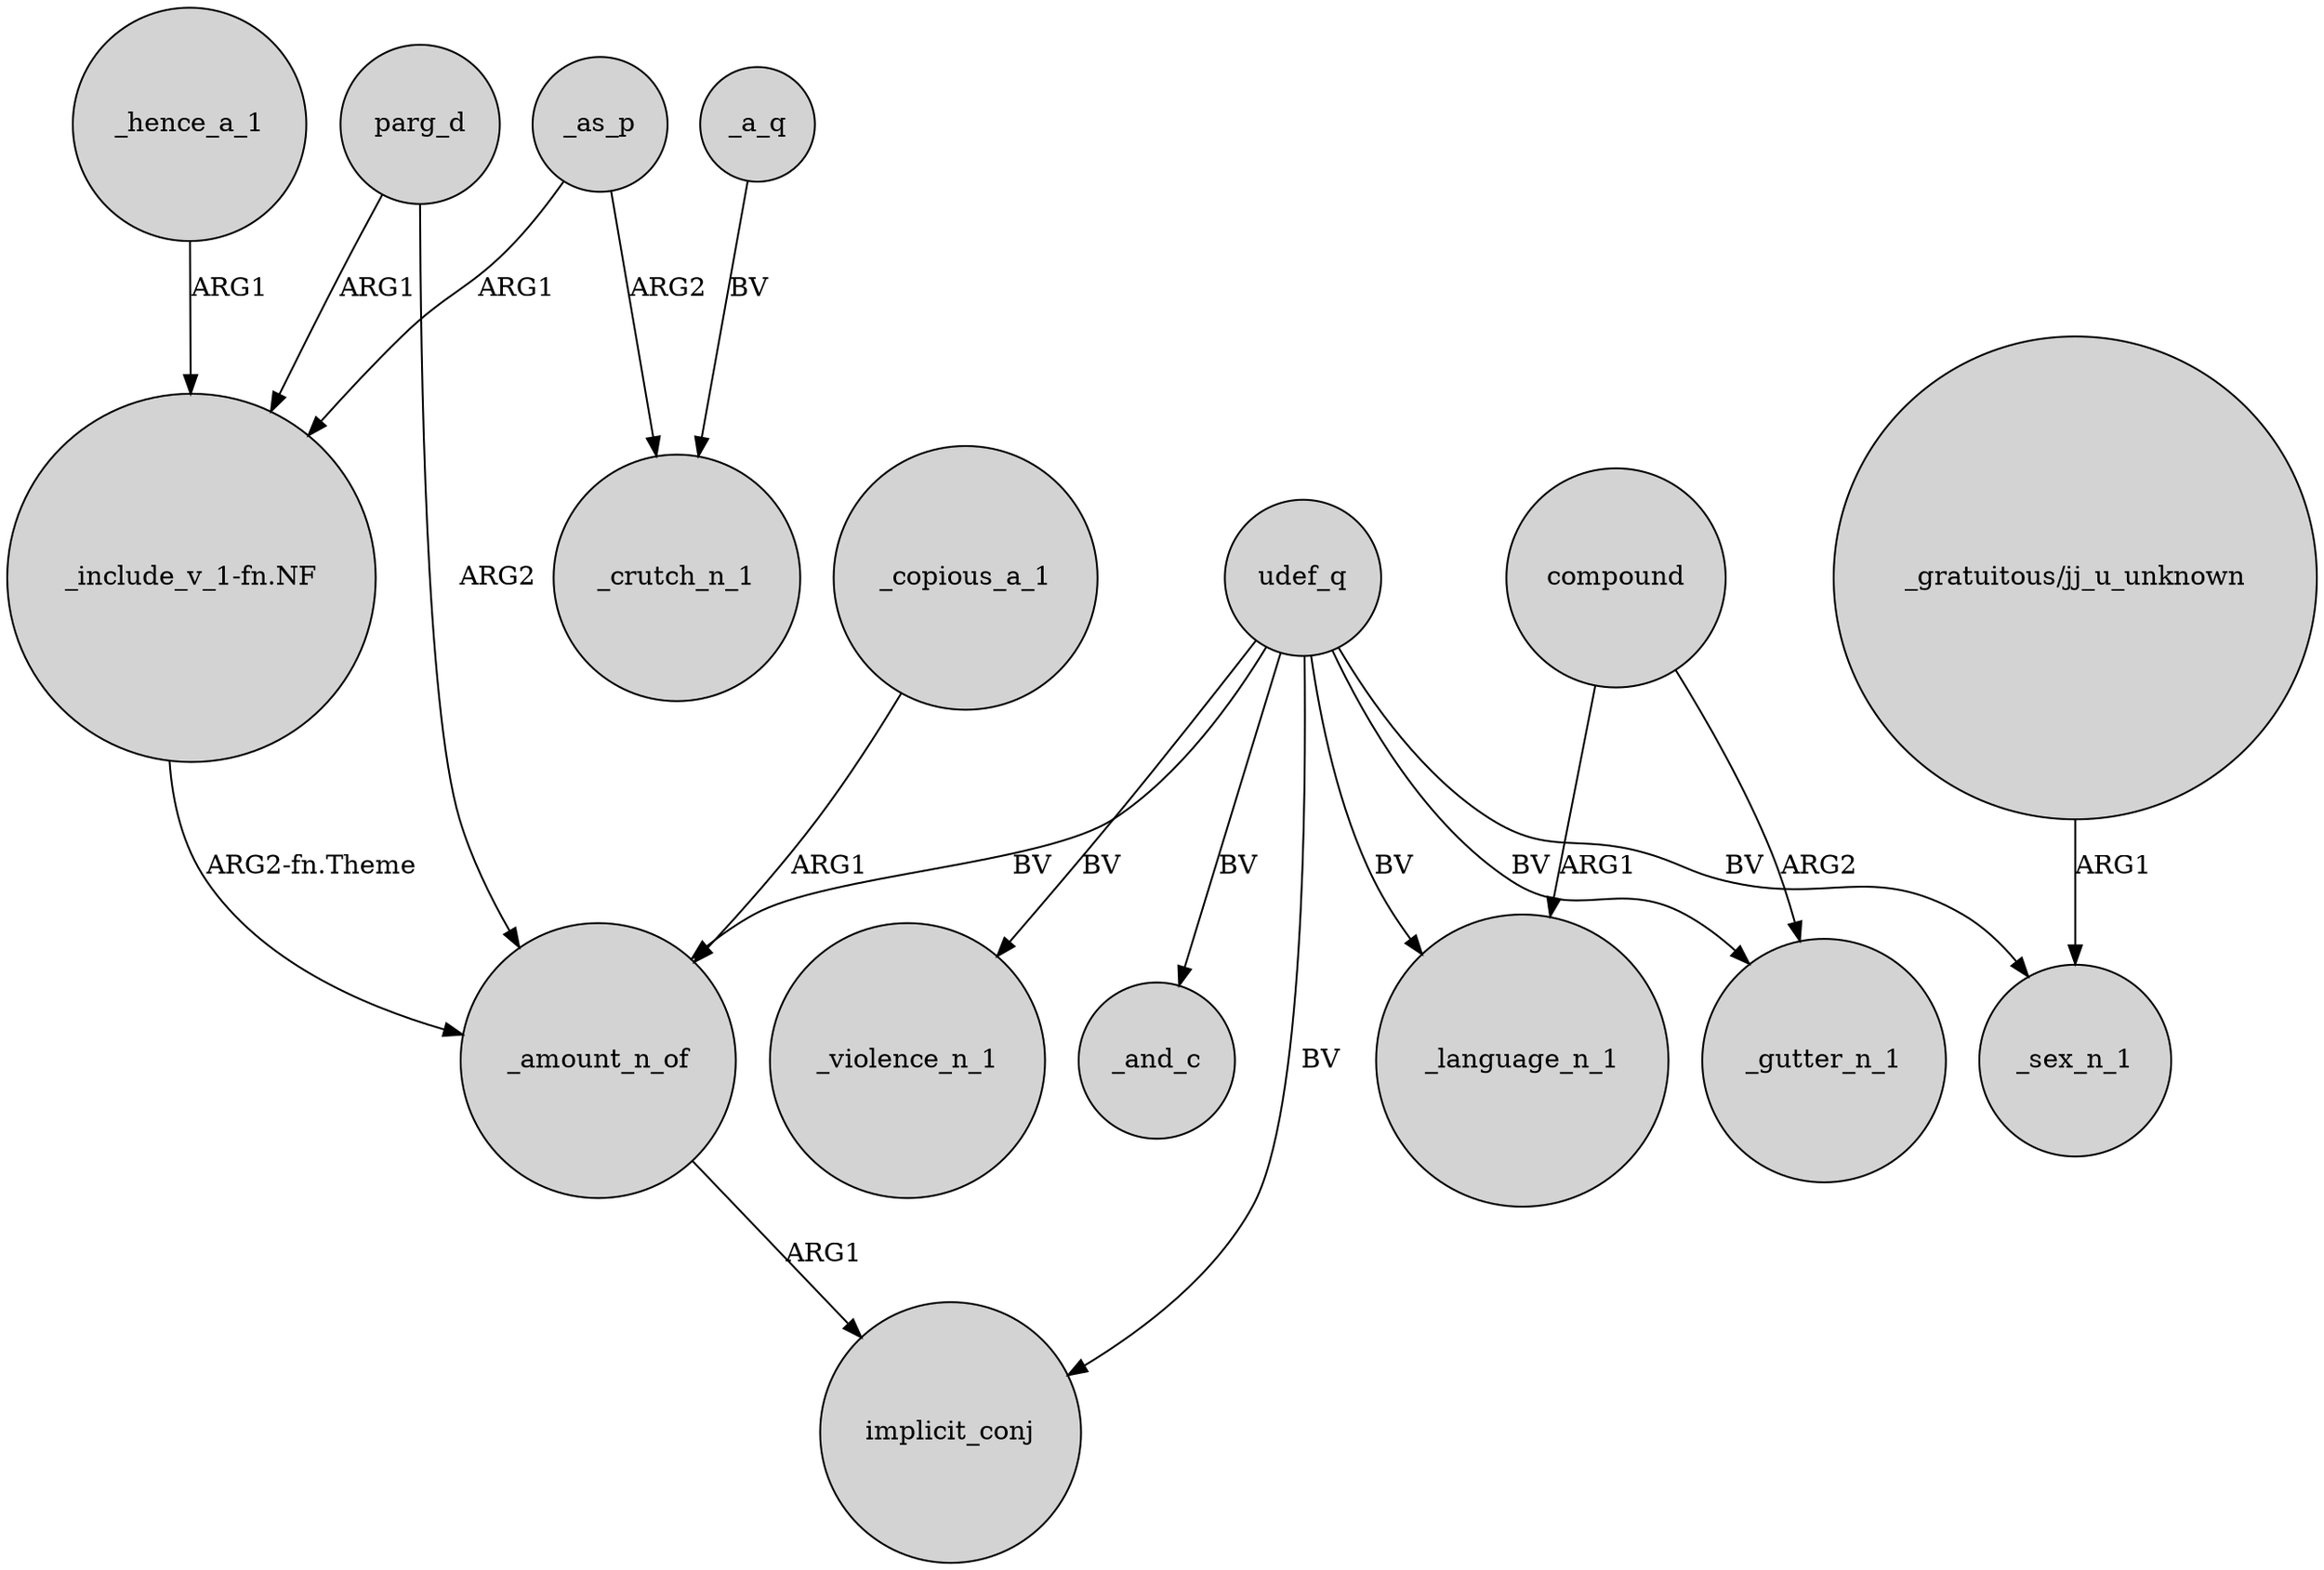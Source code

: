 digraph {
	node [shape=circle style=filled]
	udef_q -> _violence_n_1 [label=BV]
	udef_q -> _amount_n_of [label=BV]
	"_include_v_1-fn.NF" -> _amount_n_of [label="ARG2-fn.Theme"]
	"_gratuitous/jj_u_unknown" -> _sex_n_1 [label=ARG1]
	compound -> _language_n_1 [label=ARG1]
	_a_q -> _crutch_n_1 [label=BV]
	udef_q -> implicit_conj [label=BV]
	udef_q -> _gutter_n_1 [label=BV]
	_as_p -> "_include_v_1-fn.NF" [label=ARG1]
	udef_q -> _language_n_1 [label=BV]
	_copious_a_1 -> _amount_n_of [label=ARG1]
	_amount_n_of -> implicit_conj [label=ARG1]
	udef_q -> _sex_n_1 [label=BV]
	_as_p -> _crutch_n_1 [label=ARG2]
	parg_d -> _amount_n_of [label=ARG2]
	compound -> _gutter_n_1 [label=ARG2]
	_hence_a_1 -> "_include_v_1-fn.NF" [label=ARG1]
	udef_q -> _and_c [label=BV]
	parg_d -> "_include_v_1-fn.NF" [label=ARG1]
}
